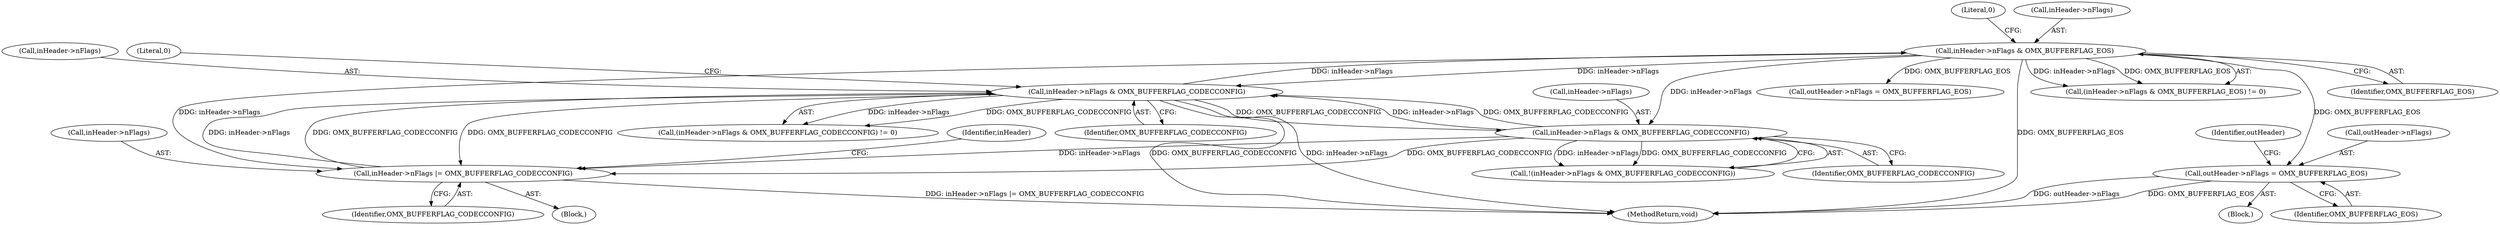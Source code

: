 digraph "0_Android_8e438e153f661e9df8db0ac41d587e940352df06@pointer" {
"1001405" [label="(Call,outHeader->nFlags = OMX_BUFFERFLAG_EOS)"];
"1000163" [label="(Call,inHeader->nFlags & OMX_BUFFERFLAG_EOS)"];
"1000190" [label="(Call,inHeader->nFlags & OMX_BUFFERFLAG_CODECCONFIG)"];
"1000183" [label="(Call,inHeader->nFlags |= OMX_BUFFERFLAG_CODECCONFIG)"];
"1000175" [label="(Call,inHeader->nFlags & OMX_BUFFERFLAG_CODECCONFIG)"];
"1000168" [label="(Literal,0)"];
"1000189" [label="(Call,(inHeader->nFlags & OMX_BUFFERFLAG_CODECCONFIG) != 0)"];
"1000195" [label="(Literal,0)"];
"1000190" [label="(Call,inHeader->nFlags & OMX_BUFFERFLAG_CODECCONFIG)"];
"1000175" [label="(Call,inHeader->nFlags & OMX_BUFFERFLAG_CODECCONFIG)"];
"1000176" [label="(Call,inHeader->nFlags)"];
"1000163" [label="(Call,inHeader->nFlags & OMX_BUFFERFLAG_EOS)"];
"1000179" [label="(Identifier,OMX_BUFFERFLAG_CODECCONFIG)"];
"1001295" [label="(Call,outHeader->nFlags = OMX_BUFFERFLAG_EOS)"];
"1000174" [label="(Call,!(inHeader->nFlags & OMX_BUFFERFLAG_CODECCONFIG))"];
"1001405" [label="(Call,outHeader->nFlags = OMX_BUFFERFLAG_EOS)"];
"1000192" [label="(Identifier,inHeader)"];
"1000162" [label="(Call,(inHeader->nFlags & OMX_BUFFERFLAG_EOS) != 0)"];
"1000187" [label="(Identifier,OMX_BUFFERFLAG_CODECCONFIG)"];
"1001364" [label="(Block,)"];
"1000180" [label="(Block,)"];
"1001406" [label="(Call,outHeader->nFlags)"];
"1000164" [label="(Call,inHeader->nFlags)"];
"1001437" [label="(MethodReturn,void)"];
"1000194" [label="(Identifier,OMX_BUFFERFLAG_CODECCONFIG)"];
"1000184" [label="(Call,inHeader->nFlags)"];
"1000191" [label="(Call,inHeader->nFlags)"];
"1000167" [label="(Identifier,OMX_BUFFERFLAG_EOS)"];
"1000183" [label="(Call,inHeader->nFlags |= OMX_BUFFERFLAG_CODECCONFIG)"];
"1001412" [label="(Identifier,outHeader)"];
"1001409" [label="(Identifier,OMX_BUFFERFLAG_EOS)"];
"1001405" -> "1001364"  [label="AST: "];
"1001405" -> "1001409"  [label="CFG: "];
"1001406" -> "1001405"  [label="AST: "];
"1001409" -> "1001405"  [label="AST: "];
"1001412" -> "1001405"  [label="CFG: "];
"1001405" -> "1001437"  [label="DDG: outHeader->nFlags"];
"1001405" -> "1001437"  [label="DDG: OMX_BUFFERFLAG_EOS"];
"1000163" -> "1001405"  [label="DDG: OMX_BUFFERFLAG_EOS"];
"1000163" -> "1000162"  [label="AST: "];
"1000163" -> "1000167"  [label="CFG: "];
"1000164" -> "1000163"  [label="AST: "];
"1000167" -> "1000163"  [label="AST: "];
"1000168" -> "1000163"  [label="CFG: "];
"1000163" -> "1001437"  [label="DDG: OMX_BUFFERFLAG_EOS"];
"1000163" -> "1000162"  [label="DDG: inHeader->nFlags"];
"1000163" -> "1000162"  [label="DDG: OMX_BUFFERFLAG_EOS"];
"1000190" -> "1000163"  [label="DDG: inHeader->nFlags"];
"1000163" -> "1000175"  [label="DDG: inHeader->nFlags"];
"1000163" -> "1000183"  [label="DDG: inHeader->nFlags"];
"1000163" -> "1000190"  [label="DDG: inHeader->nFlags"];
"1000163" -> "1001295"  [label="DDG: OMX_BUFFERFLAG_EOS"];
"1000190" -> "1000189"  [label="AST: "];
"1000190" -> "1000194"  [label="CFG: "];
"1000191" -> "1000190"  [label="AST: "];
"1000194" -> "1000190"  [label="AST: "];
"1000195" -> "1000190"  [label="CFG: "];
"1000190" -> "1001437"  [label="DDG: OMX_BUFFERFLAG_CODECCONFIG"];
"1000190" -> "1001437"  [label="DDG: inHeader->nFlags"];
"1000190" -> "1000175"  [label="DDG: OMX_BUFFERFLAG_CODECCONFIG"];
"1000190" -> "1000183"  [label="DDG: OMX_BUFFERFLAG_CODECCONFIG"];
"1000190" -> "1000189"  [label="DDG: inHeader->nFlags"];
"1000190" -> "1000189"  [label="DDG: OMX_BUFFERFLAG_CODECCONFIG"];
"1000183" -> "1000190"  [label="DDG: inHeader->nFlags"];
"1000183" -> "1000190"  [label="DDG: OMX_BUFFERFLAG_CODECCONFIG"];
"1000175" -> "1000190"  [label="DDG: inHeader->nFlags"];
"1000175" -> "1000190"  [label="DDG: OMX_BUFFERFLAG_CODECCONFIG"];
"1000183" -> "1000180"  [label="AST: "];
"1000183" -> "1000187"  [label="CFG: "];
"1000184" -> "1000183"  [label="AST: "];
"1000187" -> "1000183"  [label="AST: "];
"1000192" -> "1000183"  [label="CFG: "];
"1000183" -> "1001437"  [label="DDG: inHeader->nFlags |= OMX_BUFFERFLAG_CODECCONFIG"];
"1000175" -> "1000183"  [label="DDG: inHeader->nFlags"];
"1000175" -> "1000183"  [label="DDG: OMX_BUFFERFLAG_CODECCONFIG"];
"1000175" -> "1000174"  [label="AST: "];
"1000175" -> "1000179"  [label="CFG: "];
"1000176" -> "1000175"  [label="AST: "];
"1000179" -> "1000175"  [label="AST: "];
"1000174" -> "1000175"  [label="CFG: "];
"1000175" -> "1000174"  [label="DDG: inHeader->nFlags"];
"1000175" -> "1000174"  [label="DDG: OMX_BUFFERFLAG_CODECCONFIG"];
}
